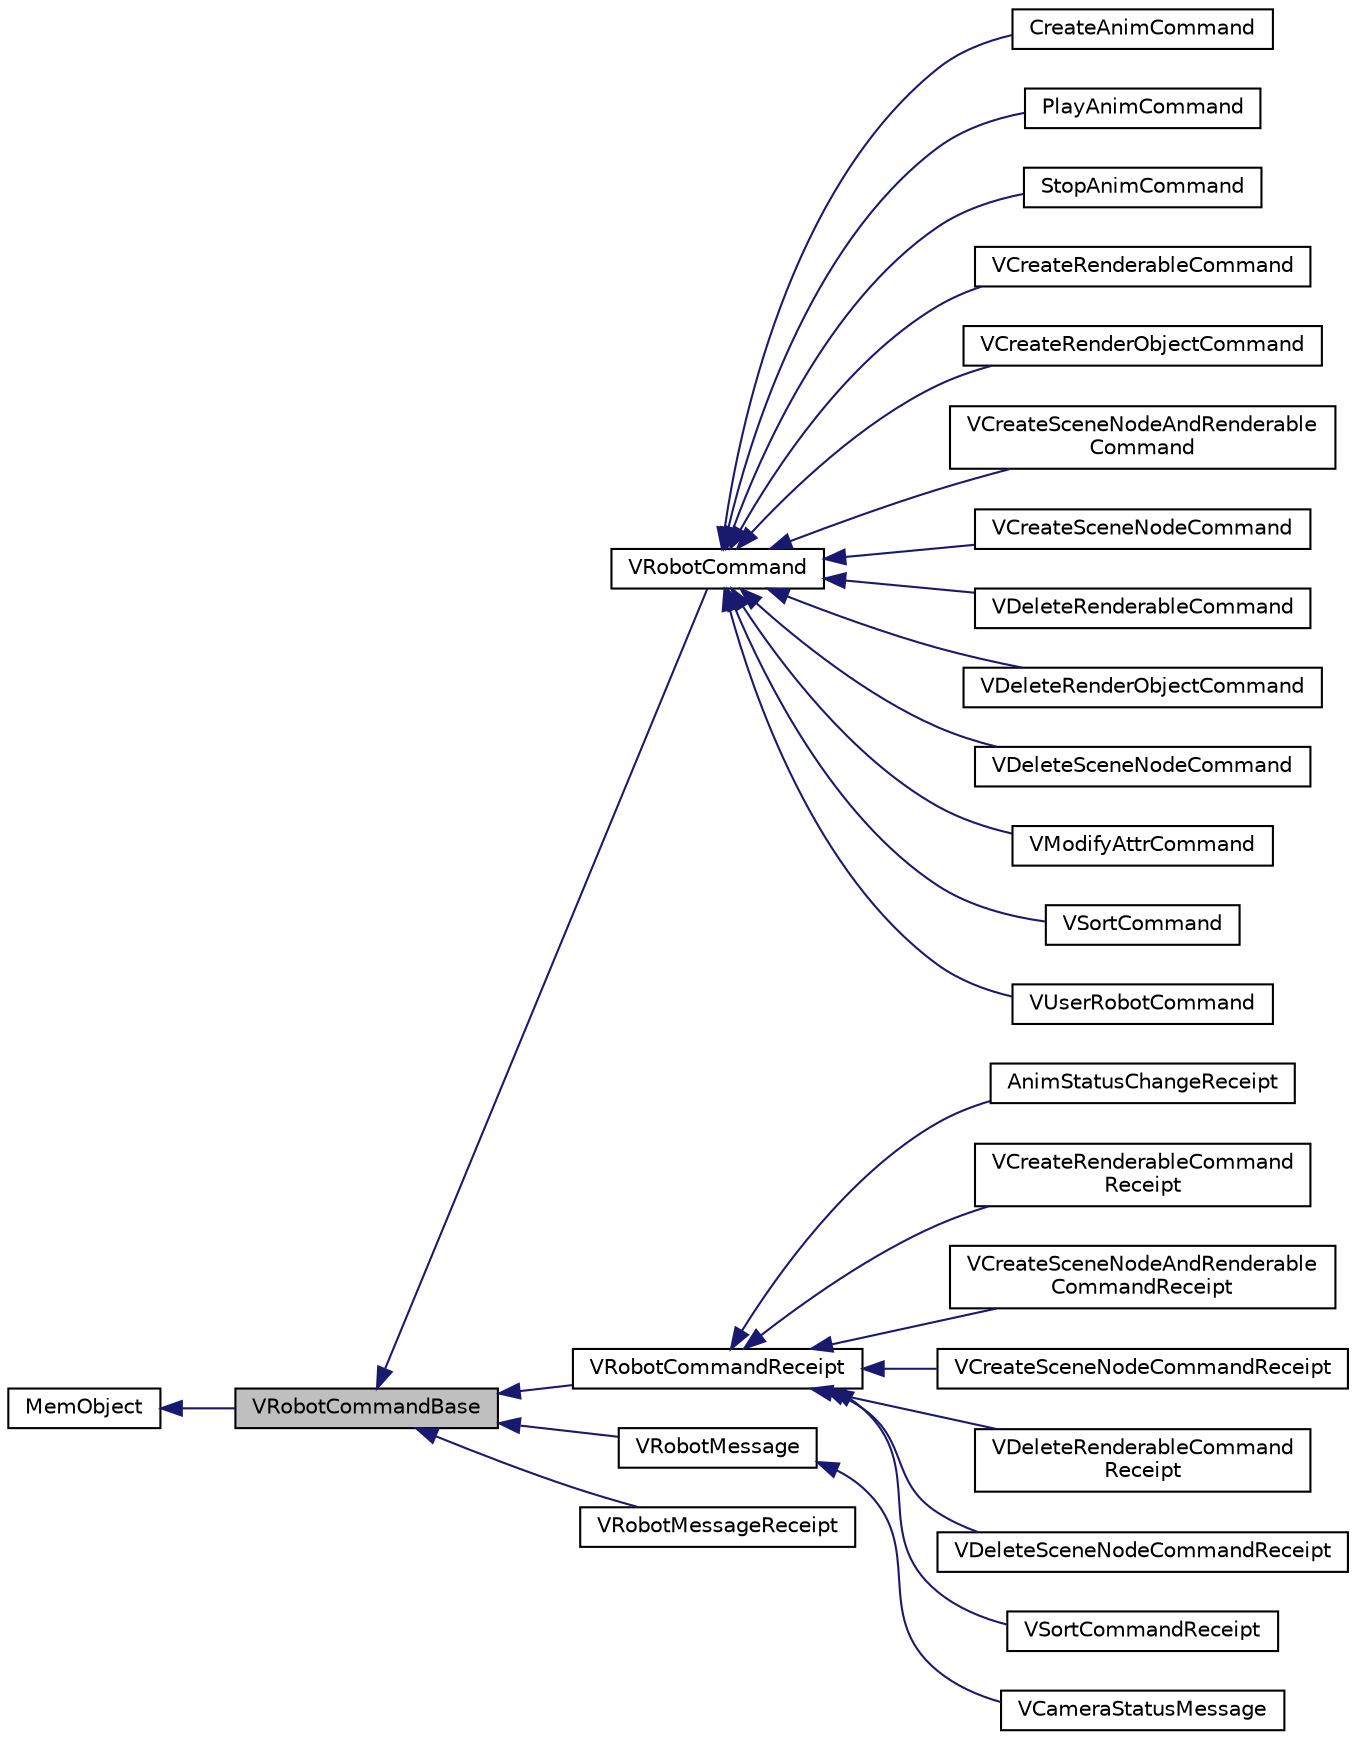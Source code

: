 digraph "VRobotCommandBase"
{
  edge [fontname="Helvetica",fontsize="10",labelfontname="Helvetica",labelfontsize="10"];
  node [fontname="Helvetica",fontsize="10",shape=record];
  rankdir="LR";
  Node1 [label="VRobotCommandBase",height=0.2,width=0.4,color="black", fillcolor="grey75", style="filled", fontcolor="black"];
  Node2 -> Node1 [dir="back",color="midnightblue",fontsize="10",style="solid",fontname="Helvetica"];
  Node2 [label="MemObject",height=0.2,width=0.4,color="black", fillcolor="white", style="filled",URL="$class_mem_object.html"];
  Node1 -> Node3 [dir="back",color="midnightblue",fontsize="10",style="solid",fontname="Helvetica"];
  Node3 [label="VRobotCommand",height=0.2,width=0.4,color="black", fillcolor="white", style="filled",URL="$class_v_robot_command.html",tooltip="VRobotCommand 机器人命令基类 "];
  Node3 -> Node4 [dir="back",color="midnightblue",fontsize="10",style="solid",fontname="Helvetica"];
  Node4 [label="CreateAnimCommand",height=0.2,width=0.4,color="black", fillcolor="white", style="filled",URL="$class_create_anim_command.html",tooltip="CreateAnimCommand. "];
  Node3 -> Node5 [dir="back",color="midnightblue",fontsize="10",style="solid",fontname="Helvetica"];
  Node5 [label="PlayAnimCommand",height=0.2,width=0.4,color="black", fillcolor="white", style="filled",URL="$class_play_anim_command.html"];
  Node3 -> Node6 [dir="back",color="midnightblue",fontsize="10",style="solid",fontname="Helvetica"];
  Node6 [label="StopAnimCommand",height=0.2,width=0.4,color="black", fillcolor="white", style="filled",URL="$class_stop_anim_command.html"];
  Node3 -> Node7 [dir="back",color="midnightblue",fontsize="10",style="solid",fontname="Helvetica"];
  Node7 [label="VCreateRenderableCommand",height=0.2,width=0.4,color="black", fillcolor="white", style="filled",URL="$class_v_create_renderable_command.html",tooltip="VCreateRenderableCommand 创建Renderable的命令 "];
  Node3 -> Node8 [dir="back",color="midnightblue",fontsize="10",style="solid",fontname="Helvetica"];
  Node8 [label="VCreateRenderObjectCommand",height=0.2,width=0.4,color="black", fillcolor="white", style="filled",URL="$class_v_create_render_object_command.html",tooltip="VCreateRenderObjectCommand. "];
  Node3 -> Node9 [dir="back",color="midnightblue",fontsize="10",style="solid",fontname="Helvetica"];
  Node9 [label="VCreateSceneNodeAndRenderable\lCommand",height=0.2,width=0.4,color="black", fillcolor="white", style="filled",URL="$class_v_create_scene_node_and_renderable_command.html",tooltip="VCreateSceneNodeAndRenderableCommand. "];
  Node3 -> Node10 [dir="back",color="midnightblue",fontsize="10",style="solid",fontname="Helvetica"];
  Node10 [label="VCreateSceneNodeCommand",height=0.2,width=0.4,color="black", fillcolor="white", style="filled",URL="$class_v_create_scene_node_command.html",tooltip="VCreateSceneNodeCommand. "];
  Node3 -> Node11 [dir="back",color="midnightblue",fontsize="10",style="solid",fontname="Helvetica"];
  Node11 [label="VDeleteRenderableCommand",height=0.2,width=0.4,color="black", fillcolor="white", style="filled",URL="$class_v_delete_renderable_command.html",tooltip="VDeleteRenderableCommand 删除Renderable的命令 "];
  Node3 -> Node12 [dir="back",color="midnightblue",fontsize="10",style="solid",fontname="Helvetica"];
  Node12 [label="VDeleteRenderObjectCommand",height=0.2,width=0.4,color="black", fillcolor="white", style="filled",URL="$class_v_delete_render_object_command.html"];
  Node3 -> Node13 [dir="back",color="midnightblue",fontsize="10",style="solid",fontname="Helvetica"];
  Node13 [label="VDeleteSceneNodeCommand",height=0.2,width=0.4,color="black", fillcolor="white", style="filled",URL="$class_v_delete_scene_node_command.html",tooltip="VDeleteSceneNodeCommand. "];
  Node3 -> Node14 [dir="back",color="midnightblue",fontsize="10",style="solid",fontname="Helvetica"];
  Node14 [label="VModifyAttrCommand",height=0.2,width=0.4,color="black", fillcolor="white", style="filled",URL="$class_v_modify_attr_command.html",tooltip="ModifyAttrCommand. "];
  Node3 -> Node15 [dir="back",color="midnightblue",fontsize="10",style="solid",fontname="Helvetica"];
  Node15 [label="VSortCommand",height=0.2,width=0.4,color="black", fillcolor="white", style="filled",URL="$class_v_sort_command.html",tooltip="VSortCommand 排序命令 "];
  Node3 -> Node16 [dir="back",color="midnightblue",fontsize="10",style="solid",fontname="Helvetica"];
  Node16 [label="VUserRobotCommand",height=0.2,width=0.4,color="black", fillcolor="white", style="filled",URL="$class_v_user_robot_command.html",tooltip="VUserRobotCommand. "];
  Node1 -> Node17 [dir="back",color="midnightblue",fontsize="10",style="solid",fontname="Helvetica"];
  Node17 [label="VRobotCommandReceipt",height=0.2,width=0.4,color="black", fillcolor="white", style="filled",URL="$class_v_robot_command_receipt.html",tooltip="VRobotCommandReceipt 机器人命令回执基类 "];
  Node17 -> Node18 [dir="back",color="midnightblue",fontsize="10",style="solid",fontname="Helvetica"];
  Node18 [label="AnimStatusChangeReceipt",height=0.2,width=0.4,color="black", fillcolor="white", style="filled",URL="$class_anim_status_change_receipt.html"];
  Node17 -> Node19 [dir="back",color="midnightblue",fontsize="10",style="solid",fontname="Helvetica"];
  Node19 [label="VCreateRenderableCommand\lReceipt",height=0.2,width=0.4,color="black", fillcolor="white", style="filled",URL="$class_v_create_renderable_command_receipt.html",tooltip="VCreateRenderableCommandReceipt 创建Renderable的命令的回执 "];
  Node17 -> Node20 [dir="back",color="midnightblue",fontsize="10",style="solid",fontname="Helvetica"];
  Node20 [label="VCreateSceneNodeAndRenderable\lCommandReceipt",height=0.2,width=0.4,color="black", fillcolor="white", style="filled",URL="$class_v_create_scene_node_and_renderable_command_receipt.html",tooltip="VCreateSceneNodeAndRenderableCommandReceipt. "];
  Node17 -> Node21 [dir="back",color="midnightblue",fontsize="10",style="solid",fontname="Helvetica"];
  Node21 [label="VCreateSceneNodeCommandReceipt",height=0.2,width=0.4,color="black", fillcolor="white", style="filled",URL="$class_v_create_scene_node_command_receipt.html",tooltip="VCreateSceneNodeCommandReceipt. "];
  Node17 -> Node22 [dir="back",color="midnightblue",fontsize="10",style="solid",fontname="Helvetica"];
  Node22 [label="VDeleteRenderableCommand\lReceipt",height=0.2,width=0.4,color="black", fillcolor="white", style="filled",URL="$class_v_delete_renderable_command_receipt.html",tooltip="VDeleteRenderableCommandReceipt 删除Renderable的命令的回执 "];
  Node17 -> Node23 [dir="back",color="midnightblue",fontsize="10",style="solid",fontname="Helvetica"];
  Node23 [label="VDeleteSceneNodeCommandReceipt",height=0.2,width=0.4,color="black", fillcolor="white", style="filled",URL="$class_v_delete_scene_node_command_receipt.html",tooltip="VDeleteSceneNodeCommandReceipt 删除SceneNode的命令的回执 "];
  Node17 -> Node24 [dir="back",color="midnightblue",fontsize="10",style="solid",fontname="Helvetica"];
  Node24 [label="VSortCommandReceipt",height=0.2,width=0.4,color="black", fillcolor="white", style="filled",URL="$class_v_sort_command_receipt.html",tooltip="VSortCommandReceipt 排序命令回执 "];
  Node1 -> Node25 [dir="back",color="midnightblue",fontsize="10",style="solid",fontname="Helvetica"];
  Node25 [label="VRobotMessage",height=0.2,width=0.4,color="black", fillcolor="white", style="filled",URL="$class_v_robot_message.html",tooltip="VRobotMessage 机器人消息基类 "];
  Node25 -> Node26 [dir="back",color="midnightblue",fontsize="10",style="solid",fontname="Helvetica"];
  Node26 [label="VCameraStatusMessage",height=0.2,width=0.4,color="black", fillcolor="white", style="filled",URL="$class_v_camera_status_message.html",tooltip="VCameraStatusMessage 摄像机状态消息 "];
  Node1 -> Node27 [dir="back",color="midnightblue",fontsize="10",style="solid",fontname="Helvetica"];
  Node27 [label="VRobotMessageReceipt",height=0.2,width=0.4,color="black", fillcolor="white", style="filled",URL="$class_v_robot_message_receipt.html",tooltip="VRobotMessageReceipt 机器人消息回执基类 "];
}
